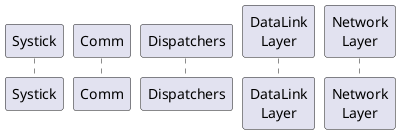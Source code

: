 @startuml
participant Systick as ST order 0
participant Comm as COMM order 10
participant Dispatchers as DPS order 20
participant "DataLink\nLayer" as DLL order 30
participant "Network\nLayer" as NWL order 40

@enduml